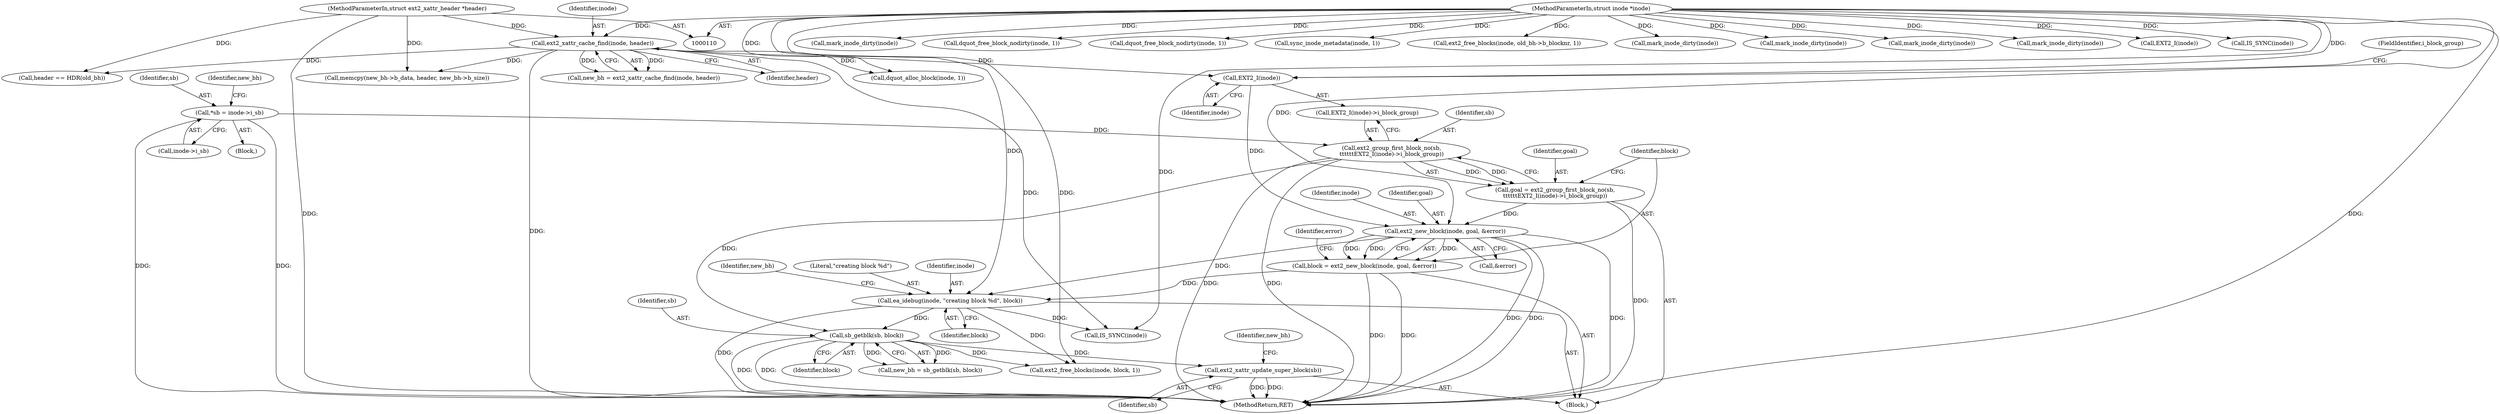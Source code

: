 digraph "0_linux_be0726d33cb8f411945884664924bed3cb8c70ee_11@API" {
"1000257" [label="(Call,ext2_xattr_update_super_block(sb))"];
"1000222" [label="(Call,sb_getblk(sb, block))"];
"1000199" [label="(Call,ext2_group_first_block_no(sb,\n\t\t\t\t\t\tEXT2_I(inode)->i_block_group))"];
"1000116" [label="(Call,*sb = inode->i_sb)"];
"1000216" [label="(Call,ea_idebug(inode, \"creating block %d\", block))"];
"1000208" [label="(Call,ext2_new_block(inode, goal, &error))"];
"1000202" [label="(Call,EXT2_I(inode))"];
"1000131" [label="(Call,ext2_xattr_cache_find(inode, header))"];
"1000111" [label="(MethodParameterIn,struct inode *inode)"];
"1000113" [label="(MethodParameterIn,struct ext2_xattr_header *header)"];
"1000197" [label="(Call,goal = ext2_group_first_block_no(sb,\n\t\t\t\t\t\tEXT2_I(inode)->i_block_group))"];
"1000206" [label="(Call,block = ext2_new_block(inode, goal, &error))"];
"1000195" [label="(Block,)"];
"1000199" [label="(Call,ext2_group_first_block_no(sb,\n\t\t\t\t\t\tEXT2_I(inode)->i_block_group))"];
"1000117" [label="(Identifier,sb)"];
"1000206" [label="(Call,block = ext2_new_block(inode, goal, &error))"];
"1000118" [label="(Call,inode->i_sb)"];
"1000210" [label="(Identifier,goal)"];
"1000116" [label="(Call,*sb = inode->i_sb)"];
"1000258" [label="(Identifier,sb)"];
"1000182" [label="(Call,header == HDR(old_bh))"];
"1000129" [label="(Call,new_bh = ext2_xattr_cache_find(inode, header))"];
"1000152" [label="(Call,dquot_alloc_block(inode, 1))"];
"1000396" [label="(Call,mark_inode_dirty(inode))"];
"1000198" [label="(Identifier,goal)"];
"1000208" [label="(Call,ext2_new_block(inode, goal, &error))"];
"1000393" [label="(Call,dquot_free_block_nodirty(inode, 1))"];
"1000216" [label="(Call,ea_idebug(inode, \"creating block %d\", block))"];
"1000114" [label="(Block,)"];
"1000209" [label="(Identifier,inode)"];
"1000319" [label="(Call,dquot_free_block_nodirty(inode, 1))"];
"1000222" [label="(Call,sb_getblk(sb, block))"];
"1000203" [label="(Identifier,inode)"];
"1000262" [label="(Call,IS_SYNC(inode))"];
"1000301" [label="(Call,sync_inode_metadata(inode, 1))"];
"1000111" [label="(MethodParameterIn,struct inode *inode)"];
"1000367" [label="(Call,ext2_free_blocks(inode, old_bh->b_blocknr, 1))"];
"1000373" [label="(Call,mark_inode_dirty(inode))"];
"1000214" [label="(Identifier,error)"];
"1000197" [label="(Call,goal = ext2_group_first_block_no(sb,\n\t\t\t\t\t\tEXT2_I(inode)->i_block_group))"];
"1000218" [label="(Literal,\"creating block %d\")"];
"1000131" [label="(Call,ext2_xattr_cache_find(inode, header))"];
"1000234" [label="(Call,mark_inode_dirty(inode))"];
"1000230" [label="(Call,ext2_free_blocks(inode, block, 1))"];
"1000257" [label="(Call,ext2_xattr_update_super_block(sb))"];
"1000260" [label="(Identifier,new_bh)"];
"1000223" [label="(Identifier,sb)"];
"1000123" [label="(Identifier,new_bh)"];
"1000204" [label="(FieldIdentifier,i_block_group)"];
"1000322" [label="(Call,mark_inode_dirty(inode))"];
"1000243" [label="(Call,memcpy(new_bh->b_data, header, new_bh->b_size))"];
"1000224" [label="(Identifier,block)"];
"1000217" [label="(Identifier,inode)"];
"1000326" [label="(Call,mark_inode_dirty(inode))"];
"1000200" [label="(Identifier,sb)"];
"1000219" [label="(Identifier,block)"];
"1000220" [label="(Call,new_bh = sb_getblk(sb, block))"];
"1000132" [label="(Identifier,inode)"];
"1000211" [label="(Call,&error)"];
"1000221" [label="(Identifier,new_bh)"];
"1000202" [label="(Call,EXT2_I(inode))"];
"1000201" [label="(Call,EXT2_I(inode)->i_block_group)"];
"1000133" [label="(Identifier,header)"];
"1000281" [label="(Call,EXT2_I(inode))"];
"1000296" [label="(Call,IS_SYNC(inode))"];
"1000113" [label="(MethodParameterIn,struct ext2_xattr_header *header)"];
"1000415" [label="(MethodReturn,RET)"];
"1000207" [label="(Identifier,block)"];
"1000257" -> "1000195"  [label="AST: "];
"1000257" -> "1000258"  [label="CFG: "];
"1000258" -> "1000257"  [label="AST: "];
"1000260" -> "1000257"  [label="CFG: "];
"1000257" -> "1000415"  [label="DDG: "];
"1000257" -> "1000415"  [label="DDG: "];
"1000222" -> "1000257"  [label="DDG: "];
"1000222" -> "1000220"  [label="AST: "];
"1000222" -> "1000224"  [label="CFG: "];
"1000223" -> "1000222"  [label="AST: "];
"1000224" -> "1000222"  [label="AST: "];
"1000220" -> "1000222"  [label="CFG: "];
"1000222" -> "1000415"  [label="DDG: "];
"1000222" -> "1000415"  [label="DDG: "];
"1000222" -> "1000220"  [label="DDG: "];
"1000222" -> "1000220"  [label="DDG: "];
"1000199" -> "1000222"  [label="DDG: "];
"1000216" -> "1000222"  [label="DDG: "];
"1000222" -> "1000230"  [label="DDG: "];
"1000199" -> "1000197"  [label="AST: "];
"1000199" -> "1000201"  [label="CFG: "];
"1000200" -> "1000199"  [label="AST: "];
"1000201" -> "1000199"  [label="AST: "];
"1000197" -> "1000199"  [label="CFG: "];
"1000199" -> "1000415"  [label="DDG: "];
"1000199" -> "1000415"  [label="DDG: "];
"1000199" -> "1000197"  [label="DDG: "];
"1000199" -> "1000197"  [label="DDG: "];
"1000116" -> "1000199"  [label="DDG: "];
"1000116" -> "1000114"  [label="AST: "];
"1000116" -> "1000118"  [label="CFG: "];
"1000117" -> "1000116"  [label="AST: "];
"1000118" -> "1000116"  [label="AST: "];
"1000123" -> "1000116"  [label="CFG: "];
"1000116" -> "1000415"  [label="DDG: "];
"1000116" -> "1000415"  [label="DDG: "];
"1000216" -> "1000195"  [label="AST: "];
"1000216" -> "1000219"  [label="CFG: "];
"1000217" -> "1000216"  [label="AST: "];
"1000218" -> "1000216"  [label="AST: "];
"1000219" -> "1000216"  [label="AST: "];
"1000221" -> "1000216"  [label="CFG: "];
"1000216" -> "1000415"  [label="DDG: "];
"1000208" -> "1000216"  [label="DDG: "];
"1000111" -> "1000216"  [label="DDG: "];
"1000206" -> "1000216"  [label="DDG: "];
"1000216" -> "1000230"  [label="DDG: "];
"1000216" -> "1000262"  [label="DDG: "];
"1000208" -> "1000206"  [label="AST: "];
"1000208" -> "1000211"  [label="CFG: "];
"1000209" -> "1000208"  [label="AST: "];
"1000210" -> "1000208"  [label="AST: "];
"1000211" -> "1000208"  [label="AST: "];
"1000206" -> "1000208"  [label="CFG: "];
"1000208" -> "1000415"  [label="DDG: "];
"1000208" -> "1000415"  [label="DDG: "];
"1000208" -> "1000415"  [label="DDG: "];
"1000208" -> "1000206"  [label="DDG: "];
"1000208" -> "1000206"  [label="DDG: "];
"1000208" -> "1000206"  [label="DDG: "];
"1000202" -> "1000208"  [label="DDG: "];
"1000111" -> "1000208"  [label="DDG: "];
"1000197" -> "1000208"  [label="DDG: "];
"1000202" -> "1000201"  [label="AST: "];
"1000202" -> "1000203"  [label="CFG: "];
"1000203" -> "1000202"  [label="AST: "];
"1000204" -> "1000202"  [label="CFG: "];
"1000131" -> "1000202"  [label="DDG: "];
"1000111" -> "1000202"  [label="DDG: "];
"1000131" -> "1000129"  [label="AST: "];
"1000131" -> "1000133"  [label="CFG: "];
"1000132" -> "1000131"  [label="AST: "];
"1000133" -> "1000131"  [label="AST: "];
"1000129" -> "1000131"  [label="CFG: "];
"1000131" -> "1000415"  [label="DDG: "];
"1000131" -> "1000129"  [label="DDG: "];
"1000131" -> "1000129"  [label="DDG: "];
"1000111" -> "1000131"  [label="DDG: "];
"1000113" -> "1000131"  [label="DDG: "];
"1000131" -> "1000152"  [label="DDG: "];
"1000131" -> "1000182"  [label="DDG: "];
"1000131" -> "1000243"  [label="DDG: "];
"1000131" -> "1000262"  [label="DDG: "];
"1000111" -> "1000110"  [label="AST: "];
"1000111" -> "1000415"  [label="DDG: "];
"1000111" -> "1000152"  [label="DDG: "];
"1000111" -> "1000230"  [label="DDG: "];
"1000111" -> "1000234"  [label="DDG: "];
"1000111" -> "1000262"  [label="DDG: "];
"1000111" -> "1000281"  [label="DDG: "];
"1000111" -> "1000296"  [label="DDG: "];
"1000111" -> "1000301"  [label="DDG: "];
"1000111" -> "1000319"  [label="DDG: "];
"1000111" -> "1000322"  [label="DDG: "];
"1000111" -> "1000326"  [label="DDG: "];
"1000111" -> "1000367"  [label="DDG: "];
"1000111" -> "1000373"  [label="DDG: "];
"1000111" -> "1000393"  [label="DDG: "];
"1000111" -> "1000396"  [label="DDG: "];
"1000113" -> "1000110"  [label="AST: "];
"1000113" -> "1000415"  [label="DDG: "];
"1000113" -> "1000182"  [label="DDG: "];
"1000113" -> "1000243"  [label="DDG: "];
"1000197" -> "1000195"  [label="AST: "];
"1000198" -> "1000197"  [label="AST: "];
"1000207" -> "1000197"  [label="CFG: "];
"1000197" -> "1000415"  [label="DDG: "];
"1000206" -> "1000195"  [label="AST: "];
"1000207" -> "1000206"  [label="AST: "];
"1000214" -> "1000206"  [label="CFG: "];
"1000206" -> "1000415"  [label="DDG: "];
"1000206" -> "1000415"  [label="DDG: "];
}
